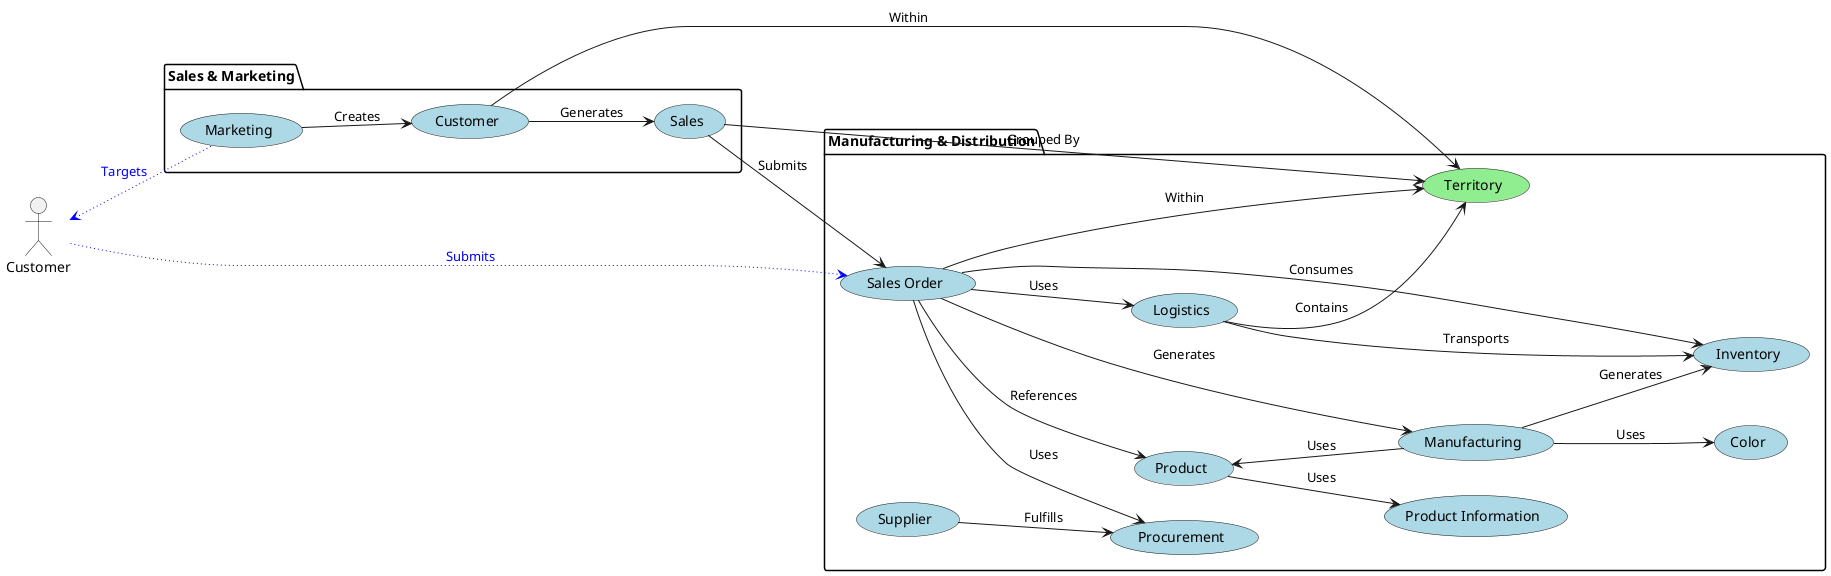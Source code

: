 @startuml
left to right direction
actor Customer as c

package "Manufacturing & Distribution" as MD {
  usecase "Color" as color #lightblue
  usecase "Inventory" as inv #lightblue
  usecase "Logistics" as log #lightblue
  usecase "Territory" as terr #lightgreen
  usecase "Manufacturing" as man #lightblue
  usecase "Procurement" as proc #lightblue
  usecase "Product" as prod #lightblue
  usecase "Product Information" as pi #lightblue
  usecase "Sales Order" as so #lightblue
  usecase "Supplier" as sup #lightblue
}

package "Sales & Marketing" as sm {
  usecase "Customer" as cust #lightblue
  usecase "Marketing" as market #lightblue
  usecase "Sales" as sales #lightblue
}

c --> so #blue;line.dotted;text:blue : Submits
c <-- market #blue;line.dotted;text:blue : Targets
market --> cust : Creates
cust --> sales : Generates
log --> inv : Transports
so --> inv : Consumes
so --> man : Generates
so --> prod :  References
prod --> pi : Uses
so --> proc : Uses
prod <-- man : Uses
sup --> proc : Fulfills
man --> inv : Generates
so --> log : Uses
sales --> so : Submits
log --> terr : Contains
cust --> terr : Within
sales --> terr : Grouped By
so --> terr : Within
man --> color : Uses
@enduml